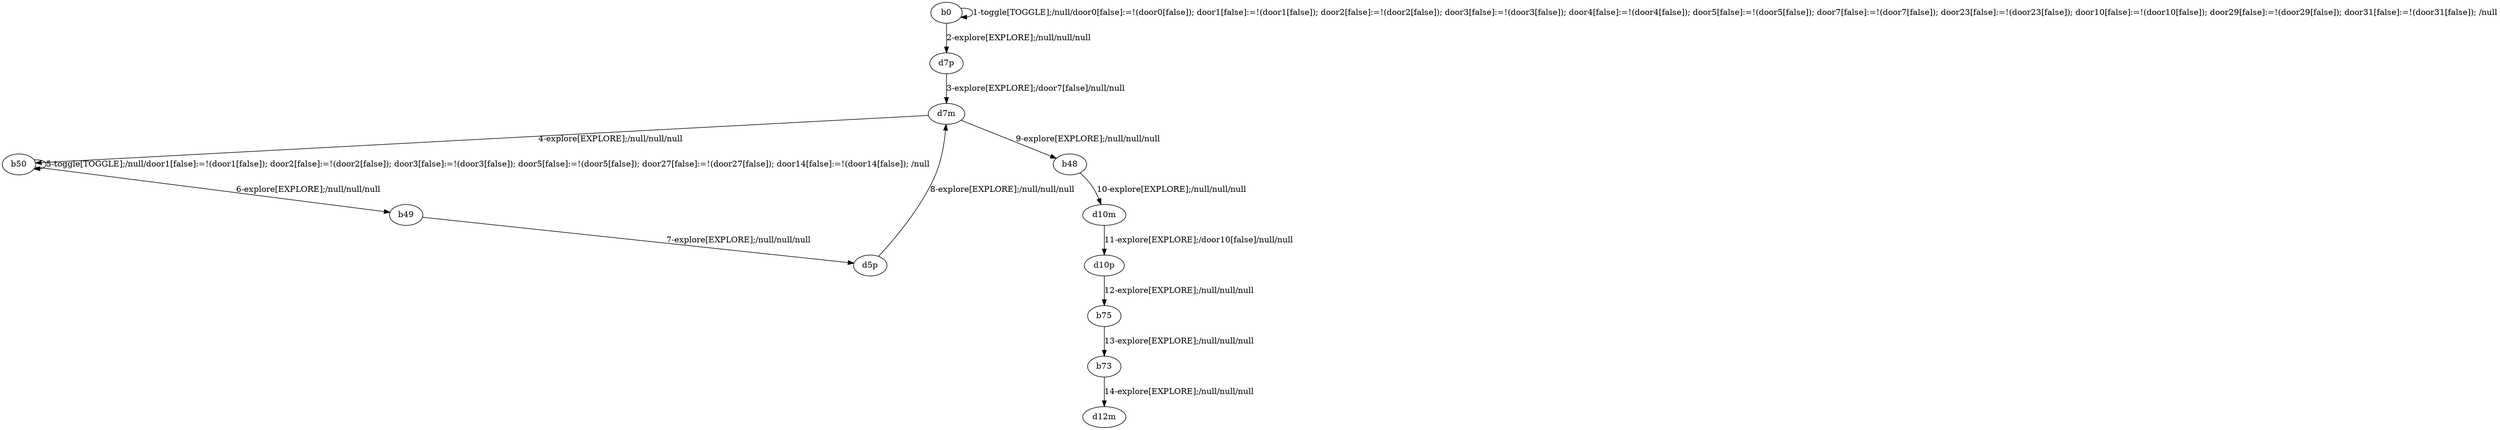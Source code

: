 # Total number of goals covered by this test: 4
# d10p --> b75
# b75 --> b73
# b50 --> b50
# b73 --> d12m

digraph g {
"b0" -> "b0" [label = "1-toggle[TOGGLE];/null/door0[false]:=!(door0[false]); door1[false]:=!(door1[false]); door2[false]:=!(door2[false]); door3[false]:=!(door3[false]); door4[false]:=!(door4[false]); door5[false]:=!(door5[false]); door7[false]:=!(door7[false]); door23[false]:=!(door23[false]); door10[false]:=!(door10[false]); door29[false]:=!(door29[false]); door31[false]:=!(door31[false]); /null"];
"b0" -> "d7p" [label = "2-explore[EXPLORE];/null/null/null"];
"d7p" -> "d7m" [label = "3-explore[EXPLORE];/door7[false]/null/null"];
"d7m" -> "b50" [label = "4-explore[EXPLORE];/null/null/null"];
"b50" -> "b50" [label = "5-toggle[TOGGLE];/null/door1[false]:=!(door1[false]); door2[false]:=!(door2[false]); door3[false]:=!(door3[false]); door5[false]:=!(door5[false]); door27[false]:=!(door27[false]); door14[false]:=!(door14[false]); /null"];
"b50" -> "b49" [label = "6-explore[EXPLORE];/null/null/null"];
"b49" -> "d5p" [label = "7-explore[EXPLORE];/null/null/null"];
"d5p" -> "d7m" [label = "8-explore[EXPLORE];/null/null/null"];
"d7m" -> "b48" [label = "9-explore[EXPLORE];/null/null/null"];
"b48" -> "d10m" [label = "10-explore[EXPLORE];/null/null/null"];
"d10m" -> "d10p" [label = "11-explore[EXPLORE];/door10[false]/null/null"];
"d10p" -> "b75" [label = "12-explore[EXPLORE];/null/null/null"];
"b75" -> "b73" [label = "13-explore[EXPLORE];/null/null/null"];
"b73" -> "d12m" [label = "14-explore[EXPLORE];/null/null/null"];
}